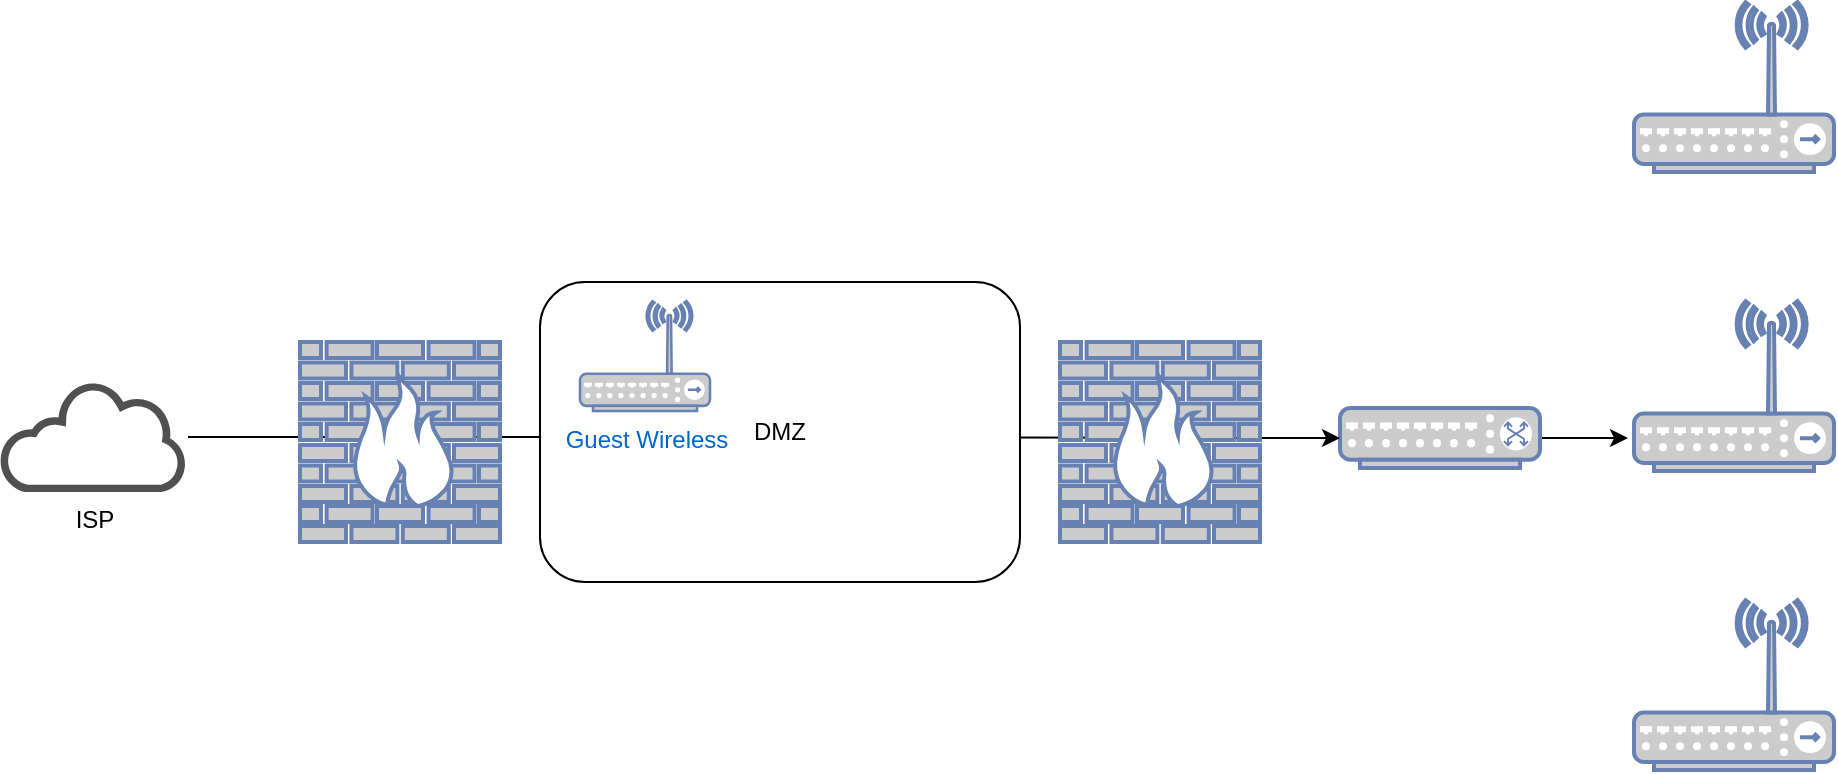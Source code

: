 <mxfile version="11.2.3" type="github" pages="1"><diagram id="fxYVWHxBaIvGP6ImZX5k" name="Page-1"><mxGraphModel dx="2036" dy="645" grid="1" gridSize="10" guides="1" tooltips="1" connect="1" arrows="1" fold="1" page="1" pageScale="1" pageWidth="850" pageHeight="1100" math="0" shadow="0"><root><mxCell id="0"/><mxCell id="1" parent="0"/><mxCell id="oGnRVfRCWBcYaRI3dDGJ-1" value="" style="fontColor=#0066CC;verticalAlign=top;verticalLabelPosition=bottom;labelPosition=center;align=center;html=1;outlineConnect=0;fillColor=#CCCCCC;strokeColor=#6881B3;gradientColor=none;gradientDirection=north;strokeWidth=2;shape=mxgraph.networks.wireless_hub;" vertex="1" parent="1"><mxGeometry x="627" y="389.5" width="100" height="85" as="geometry"/></mxCell><mxCell id="oGnRVfRCWBcYaRI3dDGJ-5" style="edgeStyle=orthogonalEdgeStyle;rounded=0;orthogonalLoop=1;jettySize=auto;html=1;entryX=-0.03;entryY=0.806;entryDx=0;entryDy=0;entryPerimeter=0;" edge="1" parent="1" source="oGnRVfRCWBcYaRI3dDGJ-2" target="oGnRVfRCWBcYaRI3dDGJ-1"><mxGeometry relative="1" as="geometry"/></mxCell><mxCell id="oGnRVfRCWBcYaRI3dDGJ-2" value="" style="fontColor=#0066CC;verticalAlign=top;verticalLabelPosition=bottom;labelPosition=center;align=center;html=1;outlineConnect=0;fillColor=#CCCCCC;strokeColor=#6881B3;gradientColor=none;gradientDirection=north;strokeWidth=2;shape=mxgraph.networks.switch;" vertex="1" parent="1"><mxGeometry x="480" y="443" width="100" height="30" as="geometry"/></mxCell><mxCell id="oGnRVfRCWBcYaRI3dDGJ-4" style="edgeStyle=orthogonalEdgeStyle;rounded=0;orthogonalLoop=1;jettySize=auto;html=1;entryX=0;entryY=0.5;entryDx=0;entryDy=0;entryPerimeter=0;" edge="1" parent="1" source="oGnRVfRCWBcYaRI3dDGJ-3" target="oGnRVfRCWBcYaRI3dDGJ-2"><mxGeometry relative="1" as="geometry"/></mxCell><mxCell id="oGnRVfRCWBcYaRI3dDGJ-3" value="ISP" style="pointerEvents=1;shadow=0;dashed=0;html=1;strokeColor=none;fillColor=#505050;labelPosition=center;verticalLabelPosition=bottom;outlineConnect=0;verticalAlign=top;align=center;shape=mxgraph.office.clouds.cloud;" vertex="1" parent="1"><mxGeometry x="-190" y="430" width="94" height="55" as="geometry"/></mxCell><mxCell id="oGnRVfRCWBcYaRI3dDGJ-6" value="" style="fontColor=#0066CC;verticalAlign=top;verticalLabelPosition=bottom;labelPosition=center;align=center;html=1;outlineConnect=0;fillColor=#CCCCCC;strokeColor=#6881B3;gradientColor=none;gradientDirection=north;strokeWidth=2;shape=mxgraph.networks.wireless_hub;" vertex="1" parent="1"><mxGeometry x="627" y="240" width="100" height="85" as="geometry"/></mxCell><mxCell id="oGnRVfRCWBcYaRI3dDGJ-7" value="" style="fontColor=#0066CC;verticalAlign=top;verticalLabelPosition=bottom;labelPosition=center;align=center;html=1;outlineConnect=0;fillColor=#CCCCCC;strokeColor=#6881B3;gradientColor=none;gradientDirection=north;strokeWidth=2;shape=mxgraph.networks.wireless_hub;" vertex="1" parent="1"><mxGeometry x="627" y="539" width="100" height="85" as="geometry"/></mxCell><mxCell id="oGnRVfRCWBcYaRI3dDGJ-8" value="" style="fontColor=#0066CC;verticalAlign=top;verticalLabelPosition=bottom;labelPosition=center;align=center;html=1;outlineConnect=0;fillColor=#CCCCCC;strokeColor=#6881B3;gradientColor=none;gradientDirection=north;strokeWidth=2;shape=mxgraph.networks.firewall;" vertex="1" parent="1"><mxGeometry x="340" y="410" width="100" height="100" as="geometry"/></mxCell><mxCell id="oGnRVfRCWBcYaRI3dDGJ-10" value="DMZ" style="rounded=1;whiteSpace=wrap;html=1;" vertex="1" parent="1"><mxGeometry x="80" y="380" width="240" height="150" as="geometry"/></mxCell><mxCell id="oGnRVfRCWBcYaRI3dDGJ-11" value="" style="fontColor=#0066CC;verticalAlign=top;verticalLabelPosition=bottom;labelPosition=center;align=center;html=1;outlineConnect=0;fillColor=#CCCCCC;strokeColor=#6881B3;gradientColor=none;gradientDirection=north;strokeWidth=2;shape=mxgraph.networks.firewall;" vertex="1" parent="1"><mxGeometry x="-40" y="410" width="100" height="100" as="geometry"/></mxCell><mxCell id="oGnRVfRCWBcYaRI3dDGJ-12" value="Guest Wireless" style="fontColor=#0066CC;verticalAlign=top;verticalLabelPosition=bottom;labelPosition=center;align=center;html=1;outlineConnect=0;fillColor=#CCCCCC;strokeColor=#6881B3;gradientColor=none;gradientDirection=north;strokeWidth=2;shape=mxgraph.networks.wireless_hub;" vertex="1" parent="1"><mxGeometry x="100" y="389.5" width="65" height="55" as="geometry"/></mxCell></root></mxGraphModel></diagram></mxfile>
